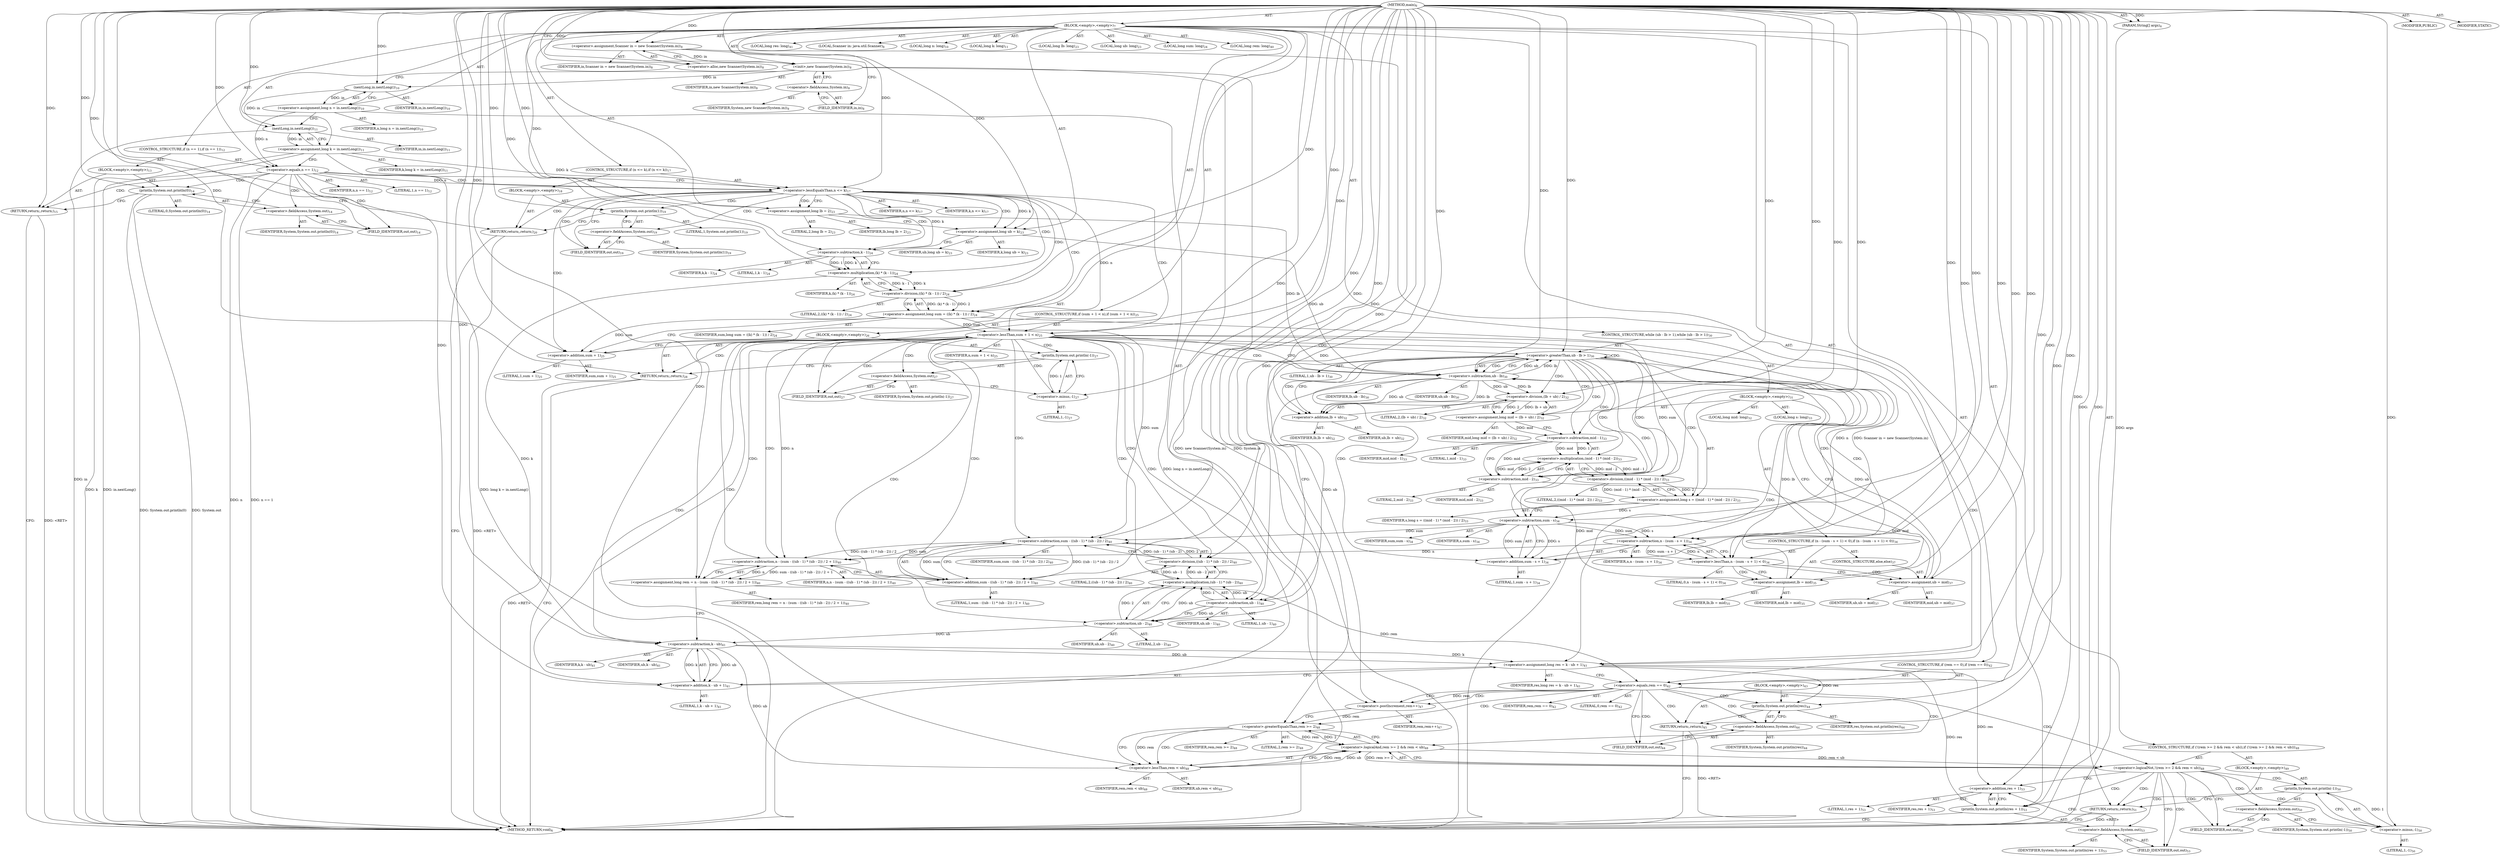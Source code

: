 digraph "main" {  
"19" [label = <(METHOD,main)<SUB>6</SUB>> ]
"20" [label = <(PARAM,String[] args)<SUB>6</SUB>> ]
"21" [label = <(BLOCK,&lt;empty&gt;,&lt;empty&gt;)<SUB>7</SUB>> ]
"4" [label = <(LOCAL,Scanner in: java.util.Scanner)<SUB>8</SUB>> ]
"22" [label = <(&lt;operator&gt;.assignment,Scanner in = new Scanner(System.in))<SUB>8</SUB>> ]
"23" [label = <(IDENTIFIER,in,Scanner in = new Scanner(System.in))<SUB>8</SUB>> ]
"24" [label = <(&lt;operator&gt;.alloc,new Scanner(System.in))<SUB>8</SUB>> ]
"25" [label = <(&lt;init&gt;,new Scanner(System.in))<SUB>8</SUB>> ]
"3" [label = <(IDENTIFIER,in,new Scanner(System.in))<SUB>8</SUB>> ]
"26" [label = <(&lt;operator&gt;.fieldAccess,System.in)<SUB>8</SUB>> ]
"27" [label = <(IDENTIFIER,System,new Scanner(System.in))<SUB>8</SUB>> ]
"28" [label = <(FIELD_IDENTIFIER,in,in)<SUB>8</SUB>> ]
"29" [label = <(LOCAL,long n: long)<SUB>10</SUB>> ]
"30" [label = <(&lt;operator&gt;.assignment,long n = in.nextLong())<SUB>10</SUB>> ]
"31" [label = <(IDENTIFIER,n,long n = in.nextLong())<SUB>10</SUB>> ]
"32" [label = <(nextLong,in.nextLong())<SUB>10</SUB>> ]
"33" [label = <(IDENTIFIER,in,in.nextLong())<SUB>10</SUB>> ]
"34" [label = <(LOCAL,long k: long)<SUB>11</SUB>> ]
"35" [label = <(&lt;operator&gt;.assignment,long k = in.nextLong())<SUB>11</SUB>> ]
"36" [label = <(IDENTIFIER,k,long k = in.nextLong())<SUB>11</SUB>> ]
"37" [label = <(nextLong,in.nextLong())<SUB>11</SUB>> ]
"38" [label = <(IDENTIFIER,in,in.nextLong())<SUB>11</SUB>> ]
"39" [label = <(CONTROL_STRUCTURE,if (n == 1),if (n == 1))<SUB>12</SUB>> ]
"40" [label = <(&lt;operator&gt;.equals,n == 1)<SUB>12</SUB>> ]
"41" [label = <(IDENTIFIER,n,n == 1)<SUB>12</SUB>> ]
"42" [label = <(LITERAL,1,n == 1)<SUB>12</SUB>> ]
"43" [label = <(BLOCK,&lt;empty&gt;,&lt;empty&gt;)<SUB>13</SUB>> ]
"44" [label = <(println,System.out.println(0))<SUB>14</SUB>> ]
"45" [label = <(&lt;operator&gt;.fieldAccess,System.out)<SUB>14</SUB>> ]
"46" [label = <(IDENTIFIER,System,System.out.println(0))<SUB>14</SUB>> ]
"47" [label = <(FIELD_IDENTIFIER,out,out)<SUB>14</SUB>> ]
"48" [label = <(LITERAL,0,System.out.println(0))<SUB>14</SUB>> ]
"49" [label = <(RETURN,return;,return;)<SUB>15</SUB>> ]
"50" [label = <(CONTROL_STRUCTURE,if (n &lt;= k),if (n &lt;= k))<SUB>17</SUB>> ]
"51" [label = <(&lt;operator&gt;.lessEqualsThan,n &lt;= k)<SUB>17</SUB>> ]
"52" [label = <(IDENTIFIER,n,n &lt;= k)<SUB>17</SUB>> ]
"53" [label = <(IDENTIFIER,k,n &lt;= k)<SUB>17</SUB>> ]
"54" [label = <(BLOCK,&lt;empty&gt;,&lt;empty&gt;)<SUB>18</SUB>> ]
"55" [label = <(println,System.out.println(1))<SUB>19</SUB>> ]
"56" [label = <(&lt;operator&gt;.fieldAccess,System.out)<SUB>19</SUB>> ]
"57" [label = <(IDENTIFIER,System,System.out.println(1))<SUB>19</SUB>> ]
"58" [label = <(FIELD_IDENTIFIER,out,out)<SUB>19</SUB>> ]
"59" [label = <(LITERAL,1,System.out.println(1))<SUB>19</SUB>> ]
"60" [label = <(RETURN,return;,return;)<SUB>20</SUB>> ]
"61" [label = <(LOCAL,long lb: long)<SUB>23</SUB>> ]
"62" [label = <(LOCAL,long ub: long)<SUB>23</SUB>> ]
"63" [label = <(&lt;operator&gt;.assignment,long lb = 2)<SUB>23</SUB>> ]
"64" [label = <(IDENTIFIER,lb,long lb = 2)<SUB>23</SUB>> ]
"65" [label = <(LITERAL,2,long lb = 2)<SUB>23</SUB>> ]
"66" [label = <(&lt;operator&gt;.assignment,long ub = k)<SUB>23</SUB>> ]
"67" [label = <(IDENTIFIER,ub,long ub = k)<SUB>23</SUB>> ]
"68" [label = <(IDENTIFIER,k,long ub = k)<SUB>23</SUB>> ]
"69" [label = <(LOCAL,long sum: long)<SUB>24</SUB>> ]
"70" [label = <(&lt;operator&gt;.assignment,long sum = ((k) * (k - 1)) / 2)<SUB>24</SUB>> ]
"71" [label = <(IDENTIFIER,sum,long sum = ((k) * (k - 1)) / 2)<SUB>24</SUB>> ]
"72" [label = <(&lt;operator&gt;.division,((k) * (k - 1)) / 2)<SUB>24</SUB>> ]
"73" [label = <(&lt;operator&gt;.multiplication,(k) * (k - 1))<SUB>24</SUB>> ]
"74" [label = <(IDENTIFIER,k,(k) * (k - 1))<SUB>24</SUB>> ]
"75" [label = <(&lt;operator&gt;.subtraction,k - 1)<SUB>24</SUB>> ]
"76" [label = <(IDENTIFIER,k,k - 1)<SUB>24</SUB>> ]
"77" [label = <(LITERAL,1,k - 1)<SUB>24</SUB>> ]
"78" [label = <(LITERAL,2,((k) * (k - 1)) / 2)<SUB>24</SUB>> ]
"79" [label = <(CONTROL_STRUCTURE,if (sum + 1 &lt; n),if (sum + 1 &lt; n))<SUB>25</SUB>> ]
"80" [label = <(&lt;operator&gt;.lessThan,sum + 1 &lt; n)<SUB>25</SUB>> ]
"81" [label = <(&lt;operator&gt;.addition,sum + 1)<SUB>25</SUB>> ]
"82" [label = <(IDENTIFIER,sum,sum + 1)<SUB>25</SUB>> ]
"83" [label = <(LITERAL,1,sum + 1)<SUB>25</SUB>> ]
"84" [label = <(IDENTIFIER,n,sum + 1 &lt; n)<SUB>25</SUB>> ]
"85" [label = <(BLOCK,&lt;empty&gt;,&lt;empty&gt;)<SUB>26</SUB>> ]
"86" [label = <(println,System.out.println(-1))<SUB>27</SUB>> ]
"87" [label = <(&lt;operator&gt;.fieldAccess,System.out)<SUB>27</SUB>> ]
"88" [label = <(IDENTIFIER,System,System.out.println(-1))<SUB>27</SUB>> ]
"89" [label = <(FIELD_IDENTIFIER,out,out)<SUB>27</SUB>> ]
"90" [label = <(&lt;operator&gt;.minus,-1)<SUB>27</SUB>> ]
"91" [label = <(LITERAL,1,-1)<SUB>27</SUB>> ]
"92" [label = <(RETURN,return;,return;)<SUB>28</SUB>> ]
"93" [label = <(CONTROL_STRUCTURE,while (ub - lb &gt; 1),while (ub - lb &gt; 1))<SUB>30</SUB>> ]
"94" [label = <(&lt;operator&gt;.greaterThan,ub - lb &gt; 1)<SUB>30</SUB>> ]
"95" [label = <(&lt;operator&gt;.subtraction,ub - lb)<SUB>30</SUB>> ]
"96" [label = <(IDENTIFIER,ub,ub - lb)<SUB>30</SUB>> ]
"97" [label = <(IDENTIFIER,lb,ub - lb)<SUB>30</SUB>> ]
"98" [label = <(LITERAL,1,ub - lb &gt; 1)<SUB>30</SUB>> ]
"99" [label = <(BLOCK,&lt;empty&gt;,&lt;empty&gt;)<SUB>31</SUB>> ]
"100" [label = <(LOCAL,long mid: long)<SUB>32</SUB>> ]
"101" [label = <(&lt;operator&gt;.assignment,long mid = (lb + ub) / 2)<SUB>32</SUB>> ]
"102" [label = <(IDENTIFIER,mid,long mid = (lb + ub) / 2)<SUB>32</SUB>> ]
"103" [label = <(&lt;operator&gt;.division,(lb + ub) / 2)<SUB>32</SUB>> ]
"104" [label = <(&lt;operator&gt;.addition,lb + ub)<SUB>32</SUB>> ]
"105" [label = <(IDENTIFIER,lb,lb + ub)<SUB>32</SUB>> ]
"106" [label = <(IDENTIFIER,ub,lb + ub)<SUB>32</SUB>> ]
"107" [label = <(LITERAL,2,(lb + ub) / 2)<SUB>32</SUB>> ]
"108" [label = <(LOCAL,long s: long)<SUB>33</SUB>> ]
"109" [label = <(&lt;operator&gt;.assignment,long s = ((mid - 1) * (mid - 2)) / 2)<SUB>33</SUB>> ]
"110" [label = <(IDENTIFIER,s,long s = ((mid - 1) * (mid - 2)) / 2)<SUB>33</SUB>> ]
"111" [label = <(&lt;operator&gt;.division,((mid - 1) * (mid - 2)) / 2)<SUB>33</SUB>> ]
"112" [label = <(&lt;operator&gt;.multiplication,(mid - 1) * (mid - 2))<SUB>33</SUB>> ]
"113" [label = <(&lt;operator&gt;.subtraction,mid - 1)<SUB>33</SUB>> ]
"114" [label = <(IDENTIFIER,mid,mid - 1)<SUB>33</SUB>> ]
"115" [label = <(LITERAL,1,mid - 1)<SUB>33</SUB>> ]
"116" [label = <(&lt;operator&gt;.subtraction,mid - 2)<SUB>33</SUB>> ]
"117" [label = <(IDENTIFIER,mid,mid - 2)<SUB>33</SUB>> ]
"118" [label = <(LITERAL,2,mid - 2)<SUB>33</SUB>> ]
"119" [label = <(LITERAL,2,((mid - 1) * (mid - 2)) / 2)<SUB>33</SUB>> ]
"120" [label = <(CONTROL_STRUCTURE,if (n - (sum - s + 1) &lt; 0),if (n - (sum - s + 1) &lt; 0))<SUB>34</SUB>> ]
"121" [label = <(&lt;operator&gt;.lessThan,n - (sum - s + 1) &lt; 0)<SUB>34</SUB>> ]
"122" [label = <(&lt;operator&gt;.subtraction,n - (sum - s + 1))<SUB>34</SUB>> ]
"123" [label = <(IDENTIFIER,n,n - (sum - s + 1))<SUB>34</SUB>> ]
"124" [label = <(&lt;operator&gt;.addition,sum - s + 1)<SUB>34</SUB>> ]
"125" [label = <(&lt;operator&gt;.subtraction,sum - s)<SUB>34</SUB>> ]
"126" [label = <(IDENTIFIER,sum,sum - s)<SUB>34</SUB>> ]
"127" [label = <(IDENTIFIER,s,sum - s)<SUB>34</SUB>> ]
"128" [label = <(LITERAL,1,sum - s + 1)<SUB>34</SUB>> ]
"129" [label = <(LITERAL,0,n - (sum - s + 1) &lt; 0)<SUB>34</SUB>> ]
"130" [label = <(&lt;operator&gt;.assignment,lb = mid)<SUB>35</SUB>> ]
"131" [label = <(IDENTIFIER,lb,lb = mid)<SUB>35</SUB>> ]
"132" [label = <(IDENTIFIER,mid,lb = mid)<SUB>35</SUB>> ]
"133" [label = <(CONTROL_STRUCTURE,else,else)<SUB>37</SUB>> ]
"134" [label = <(&lt;operator&gt;.assignment,ub = mid)<SUB>37</SUB>> ]
"135" [label = <(IDENTIFIER,ub,ub = mid)<SUB>37</SUB>> ]
"136" [label = <(IDENTIFIER,mid,ub = mid)<SUB>37</SUB>> ]
"137" [label = <(LOCAL,long rem: long)<SUB>40</SUB>> ]
"138" [label = <(&lt;operator&gt;.assignment,long rem = n - (sum - ((ub - 1) * (ub - 2)) / 2 + 1))<SUB>40</SUB>> ]
"139" [label = <(IDENTIFIER,rem,long rem = n - (sum - ((ub - 1) * (ub - 2)) / 2 + 1))<SUB>40</SUB>> ]
"140" [label = <(&lt;operator&gt;.subtraction,n - (sum - ((ub - 1) * (ub - 2)) / 2 + 1))<SUB>40</SUB>> ]
"141" [label = <(IDENTIFIER,n,n - (sum - ((ub - 1) * (ub - 2)) / 2 + 1))<SUB>40</SUB>> ]
"142" [label = <(&lt;operator&gt;.addition,sum - ((ub - 1) * (ub - 2)) / 2 + 1)<SUB>40</SUB>> ]
"143" [label = <(&lt;operator&gt;.subtraction,sum - ((ub - 1) * (ub - 2)) / 2)<SUB>40</SUB>> ]
"144" [label = <(IDENTIFIER,sum,sum - ((ub - 1) * (ub - 2)) / 2)<SUB>40</SUB>> ]
"145" [label = <(&lt;operator&gt;.division,((ub - 1) * (ub - 2)) / 2)<SUB>40</SUB>> ]
"146" [label = <(&lt;operator&gt;.multiplication,(ub - 1) * (ub - 2))<SUB>40</SUB>> ]
"147" [label = <(&lt;operator&gt;.subtraction,ub - 1)<SUB>40</SUB>> ]
"148" [label = <(IDENTIFIER,ub,ub - 1)<SUB>40</SUB>> ]
"149" [label = <(LITERAL,1,ub - 1)<SUB>40</SUB>> ]
"150" [label = <(&lt;operator&gt;.subtraction,ub - 2)<SUB>40</SUB>> ]
"151" [label = <(IDENTIFIER,ub,ub - 2)<SUB>40</SUB>> ]
"152" [label = <(LITERAL,2,ub - 2)<SUB>40</SUB>> ]
"153" [label = <(LITERAL,2,((ub - 1) * (ub - 2)) / 2)<SUB>40</SUB>> ]
"154" [label = <(LITERAL,1,sum - ((ub - 1) * (ub - 2)) / 2 + 1)<SUB>40</SUB>> ]
"155" [label = <(LOCAL,long res: long)<SUB>41</SUB>> ]
"156" [label = <(&lt;operator&gt;.assignment,long res = k - ub + 1)<SUB>41</SUB>> ]
"157" [label = <(IDENTIFIER,res,long res = k - ub + 1)<SUB>41</SUB>> ]
"158" [label = <(&lt;operator&gt;.addition,k - ub + 1)<SUB>41</SUB>> ]
"159" [label = <(&lt;operator&gt;.subtraction,k - ub)<SUB>41</SUB>> ]
"160" [label = <(IDENTIFIER,k,k - ub)<SUB>41</SUB>> ]
"161" [label = <(IDENTIFIER,ub,k - ub)<SUB>41</SUB>> ]
"162" [label = <(LITERAL,1,k - ub + 1)<SUB>41</SUB>> ]
"163" [label = <(CONTROL_STRUCTURE,if (rem == 0),if (rem == 0))<SUB>42</SUB>> ]
"164" [label = <(&lt;operator&gt;.equals,rem == 0)<SUB>42</SUB>> ]
"165" [label = <(IDENTIFIER,rem,rem == 0)<SUB>42</SUB>> ]
"166" [label = <(LITERAL,0,rem == 0)<SUB>42</SUB>> ]
"167" [label = <(BLOCK,&lt;empty&gt;,&lt;empty&gt;)<SUB>43</SUB>> ]
"168" [label = <(println,System.out.println(res))<SUB>44</SUB>> ]
"169" [label = <(&lt;operator&gt;.fieldAccess,System.out)<SUB>44</SUB>> ]
"170" [label = <(IDENTIFIER,System,System.out.println(res))<SUB>44</SUB>> ]
"171" [label = <(FIELD_IDENTIFIER,out,out)<SUB>44</SUB>> ]
"172" [label = <(IDENTIFIER,res,System.out.println(res))<SUB>44</SUB>> ]
"173" [label = <(RETURN,return;,return;)<SUB>45</SUB>> ]
"174" [label = <(&lt;operator&gt;.postIncrement,rem++)<SUB>47</SUB>> ]
"175" [label = <(IDENTIFIER,rem,rem++)<SUB>47</SUB>> ]
"176" [label = <(CONTROL_STRUCTURE,if (!(rem &gt;= 2 &amp;&amp; rem &lt; ub)),if (!(rem &gt;= 2 &amp;&amp; rem &lt; ub)))<SUB>48</SUB>> ]
"177" [label = <(&lt;operator&gt;.logicalNot,!(rem &gt;= 2 &amp;&amp; rem &lt; ub))<SUB>48</SUB>> ]
"178" [label = <(&lt;operator&gt;.logicalAnd,rem &gt;= 2 &amp;&amp; rem &lt; ub)<SUB>48</SUB>> ]
"179" [label = <(&lt;operator&gt;.greaterEqualsThan,rem &gt;= 2)<SUB>48</SUB>> ]
"180" [label = <(IDENTIFIER,rem,rem &gt;= 2)<SUB>48</SUB>> ]
"181" [label = <(LITERAL,2,rem &gt;= 2)<SUB>48</SUB>> ]
"182" [label = <(&lt;operator&gt;.lessThan,rem &lt; ub)<SUB>48</SUB>> ]
"183" [label = <(IDENTIFIER,rem,rem &lt; ub)<SUB>48</SUB>> ]
"184" [label = <(IDENTIFIER,ub,rem &lt; ub)<SUB>48</SUB>> ]
"185" [label = <(BLOCK,&lt;empty&gt;,&lt;empty&gt;)<SUB>49</SUB>> ]
"186" [label = <(println,System.out.println(-1))<SUB>50</SUB>> ]
"187" [label = <(&lt;operator&gt;.fieldAccess,System.out)<SUB>50</SUB>> ]
"188" [label = <(IDENTIFIER,System,System.out.println(-1))<SUB>50</SUB>> ]
"189" [label = <(FIELD_IDENTIFIER,out,out)<SUB>50</SUB>> ]
"190" [label = <(&lt;operator&gt;.minus,-1)<SUB>50</SUB>> ]
"191" [label = <(LITERAL,1,-1)<SUB>50</SUB>> ]
"192" [label = <(RETURN,return;,return;)<SUB>51</SUB>> ]
"193" [label = <(println,System.out.println(res + 1))<SUB>53</SUB>> ]
"194" [label = <(&lt;operator&gt;.fieldAccess,System.out)<SUB>53</SUB>> ]
"195" [label = <(IDENTIFIER,System,System.out.println(res + 1))<SUB>53</SUB>> ]
"196" [label = <(FIELD_IDENTIFIER,out,out)<SUB>53</SUB>> ]
"197" [label = <(&lt;operator&gt;.addition,res + 1)<SUB>53</SUB>> ]
"198" [label = <(IDENTIFIER,res,res + 1)<SUB>53</SUB>> ]
"199" [label = <(LITERAL,1,res + 1)<SUB>53</SUB>> ]
"200" [label = <(MODIFIER,PUBLIC)> ]
"201" [label = <(MODIFIER,STATIC)> ]
"202" [label = <(METHOD_RETURN,void)<SUB>6</SUB>> ]
  "19" -> "20"  [ label = "AST: "] 
  "19" -> "21"  [ label = "AST: "] 
  "19" -> "200"  [ label = "AST: "] 
  "19" -> "201"  [ label = "AST: "] 
  "19" -> "202"  [ label = "AST: "] 
  "21" -> "4"  [ label = "AST: "] 
  "21" -> "22"  [ label = "AST: "] 
  "21" -> "25"  [ label = "AST: "] 
  "21" -> "29"  [ label = "AST: "] 
  "21" -> "30"  [ label = "AST: "] 
  "21" -> "34"  [ label = "AST: "] 
  "21" -> "35"  [ label = "AST: "] 
  "21" -> "39"  [ label = "AST: "] 
  "21" -> "50"  [ label = "AST: "] 
  "21" -> "61"  [ label = "AST: "] 
  "21" -> "62"  [ label = "AST: "] 
  "21" -> "63"  [ label = "AST: "] 
  "21" -> "66"  [ label = "AST: "] 
  "21" -> "69"  [ label = "AST: "] 
  "21" -> "70"  [ label = "AST: "] 
  "21" -> "79"  [ label = "AST: "] 
  "21" -> "93"  [ label = "AST: "] 
  "21" -> "137"  [ label = "AST: "] 
  "21" -> "138"  [ label = "AST: "] 
  "21" -> "155"  [ label = "AST: "] 
  "21" -> "156"  [ label = "AST: "] 
  "21" -> "163"  [ label = "AST: "] 
  "21" -> "174"  [ label = "AST: "] 
  "21" -> "176"  [ label = "AST: "] 
  "21" -> "193"  [ label = "AST: "] 
  "22" -> "23"  [ label = "AST: "] 
  "22" -> "24"  [ label = "AST: "] 
  "25" -> "3"  [ label = "AST: "] 
  "25" -> "26"  [ label = "AST: "] 
  "26" -> "27"  [ label = "AST: "] 
  "26" -> "28"  [ label = "AST: "] 
  "30" -> "31"  [ label = "AST: "] 
  "30" -> "32"  [ label = "AST: "] 
  "32" -> "33"  [ label = "AST: "] 
  "35" -> "36"  [ label = "AST: "] 
  "35" -> "37"  [ label = "AST: "] 
  "37" -> "38"  [ label = "AST: "] 
  "39" -> "40"  [ label = "AST: "] 
  "39" -> "43"  [ label = "AST: "] 
  "40" -> "41"  [ label = "AST: "] 
  "40" -> "42"  [ label = "AST: "] 
  "43" -> "44"  [ label = "AST: "] 
  "43" -> "49"  [ label = "AST: "] 
  "44" -> "45"  [ label = "AST: "] 
  "44" -> "48"  [ label = "AST: "] 
  "45" -> "46"  [ label = "AST: "] 
  "45" -> "47"  [ label = "AST: "] 
  "50" -> "51"  [ label = "AST: "] 
  "50" -> "54"  [ label = "AST: "] 
  "51" -> "52"  [ label = "AST: "] 
  "51" -> "53"  [ label = "AST: "] 
  "54" -> "55"  [ label = "AST: "] 
  "54" -> "60"  [ label = "AST: "] 
  "55" -> "56"  [ label = "AST: "] 
  "55" -> "59"  [ label = "AST: "] 
  "56" -> "57"  [ label = "AST: "] 
  "56" -> "58"  [ label = "AST: "] 
  "63" -> "64"  [ label = "AST: "] 
  "63" -> "65"  [ label = "AST: "] 
  "66" -> "67"  [ label = "AST: "] 
  "66" -> "68"  [ label = "AST: "] 
  "70" -> "71"  [ label = "AST: "] 
  "70" -> "72"  [ label = "AST: "] 
  "72" -> "73"  [ label = "AST: "] 
  "72" -> "78"  [ label = "AST: "] 
  "73" -> "74"  [ label = "AST: "] 
  "73" -> "75"  [ label = "AST: "] 
  "75" -> "76"  [ label = "AST: "] 
  "75" -> "77"  [ label = "AST: "] 
  "79" -> "80"  [ label = "AST: "] 
  "79" -> "85"  [ label = "AST: "] 
  "80" -> "81"  [ label = "AST: "] 
  "80" -> "84"  [ label = "AST: "] 
  "81" -> "82"  [ label = "AST: "] 
  "81" -> "83"  [ label = "AST: "] 
  "85" -> "86"  [ label = "AST: "] 
  "85" -> "92"  [ label = "AST: "] 
  "86" -> "87"  [ label = "AST: "] 
  "86" -> "90"  [ label = "AST: "] 
  "87" -> "88"  [ label = "AST: "] 
  "87" -> "89"  [ label = "AST: "] 
  "90" -> "91"  [ label = "AST: "] 
  "93" -> "94"  [ label = "AST: "] 
  "93" -> "99"  [ label = "AST: "] 
  "94" -> "95"  [ label = "AST: "] 
  "94" -> "98"  [ label = "AST: "] 
  "95" -> "96"  [ label = "AST: "] 
  "95" -> "97"  [ label = "AST: "] 
  "99" -> "100"  [ label = "AST: "] 
  "99" -> "101"  [ label = "AST: "] 
  "99" -> "108"  [ label = "AST: "] 
  "99" -> "109"  [ label = "AST: "] 
  "99" -> "120"  [ label = "AST: "] 
  "101" -> "102"  [ label = "AST: "] 
  "101" -> "103"  [ label = "AST: "] 
  "103" -> "104"  [ label = "AST: "] 
  "103" -> "107"  [ label = "AST: "] 
  "104" -> "105"  [ label = "AST: "] 
  "104" -> "106"  [ label = "AST: "] 
  "109" -> "110"  [ label = "AST: "] 
  "109" -> "111"  [ label = "AST: "] 
  "111" -> "112"  [ label = "AST: "] 
  "111" -> "119"  [ label = "AST: "] 
  "112" -> "113"  [ label = "AST: "] 
  "112" -> "116"  [ label = "AST: "] 
  "113" -> "114"  [ label = "AST: "] 
  "113" -> "115"  [ label = "AST: "] 
  "116" -> "117"  [ label = "AST: "] 
  "116" -> "118"  [ label = "AST: "] 
  "120" -> "121"  [ label = "AST: "] 
  "120" -> "130"  [ label = "AST: "] 
  "120" -> "133"  [ label = "AST: "] 
  "121" -> "122"  [ label = "AST: "] 
  "121" -> "129"  [ label = "AST: "] 
  "122" -> "123"  [ label = "AST: "] 
  "122" -> "124"  [ label = "AST: "] 
  "124" -> "125"  [ label = "AST: "] 
  "124" -> "128"  [ label = "AST: "] 
  "125" -> "126"  [ label = "AST: "] 
  "125" -> "127"  [ label = "AST: "] 
  "130" -> "131"  [ label = "AST: "] 
  "130" -> "132"  [ label = "AST: "] 
  "133" -> "134"  [ label = "AST: "] 
  "134" -> "135"  [ label = "AST: "] 
  "134" -> "136"  [ label = "AST: "] 
  "138" -> "139"  [ label = "AST: "] 
  "138" -> "140"  [ label = "AST: "] 
  "140" -> "141"  [ label = "AST: "] 
  "140" -> "142"  [ label = "AST: "] 
  "142" -> "143"  [ label = "AST: "] 
  "142" -> "154"  [ label = "AST: "] 
  "143" -> "144"  [ label = "AST: "] 
  "143" -> "145"  [ label = "AST: "] 
  "145" -> "146"  [ label = "AST: "] 
  "145" -> "153"  [ label = "AST: "] 
  "146" -> "147"  [ label = "AST: "] 
  "146" -> "150"  [ label = "AST: "] 
  "147" -> "148"  [ label = "AST: "] 
  "147" -> "149"  [ label = "AST: "] 
  "150" -> "151"  [ label = "AST: "] 
  "150" -> "152"  [ label = "AST: "] 
  "156" -> "157"  [ label = "AST: "] 
  "156" -> "158"  [ label = "AST: "] 
  "158" -> "159"  [ label = "AST: "] 
  "158" -> "162"  [ label = "AST: "] 
  "159" -> "160"  [ label = "AST: "] 
  "159" -> "161"  [ label = "AST: "] 
  "163" -> "164"  [ label = "AST: "] 
  "163" -> "167"  [ label = "AST: "] 
  "164" -> "165"  [ label = "AST: "] 
  "164" -> "166"  [ label = "AST: "] 
  "167" -> "168"  [ label = "AST: "] 
  "167" -> "173"  [ label = "AST: "] 
  "168" -> "169"  [ label = "AST: "] 
  "168" -> "172"  [ label = "AST: "] 
  "169" -> "170"  [ label = "AST: "] 
  "169" -> "171"  [ label = "AST: "] 
  "174" -> "175"  [ label = "AST: "] 
  "176" -> "177"  [ label = "AST: "] 
  "176" -> "185"  [ label = "AST: "] 
  "177" -> "178"  [ label = "AST: "] 
  "178" -> "179"  [ label = "AST: "] 
  "178" -> "182"  [ label = "AST: "] 
  "179" -> "180"  [ label = "AST: "] 
  "179" -> "181"  [ label = "AST: "] 
  "182" -> "183"  [ label = "AST: "] 
  "182" -> "184"  [ label = "AST: "] 
  "185" -> "186"  [ label = "AST: "] 
  "185" -> "192"  [ label = "AST: "] 
  "186" -> "187"  [ label = "AST: "] 
  "186" -> "190"  [ label = "AST: "] 
  "187" -> "188"  [ label = "AST: "] 
  "187" -> "189"  [ label = "AST: "] 
  "190" -> "191"  [ label = "AST: "] 
  "193" -> "194"  [ label = "AST: "] 
  "193" -> "197"  [ label = "AST: "] 
  "194" -> "195"  [ label = "AST: "] 
  "194" -> "196"  [ label = "AST: "] 
  "197" -> "198"  [ label = "AST: "] 
  "197" -> "199"  [ label = "AST: "] 
  "22" -> "28"  [ label = "CFG: "] 
  "25" -> "32"  [ label = "CFG: "] 
  "30" -> "37"  [ label = "CFG: "] 
  "35" -> "40"  [ label = "CFG: "] 
  "63" -> "66"  [ label = "CFG: "] 
  "66" -> "75"  [ label = "CFG: "] 
  "70" -> "81"  [ label = "CFG: "] 
  "138" -> "159"  [ label = "CFG: "] 
  "156" -> "164"  [ label = "CFG: "] 
  "174" -> "179"  [ label = "CFG: "] 
  "193" -> "202"  [ label = "CFG: "] 
  "24" -> "22"  [ label = "CFG: "] 
  "26" -> "25"  [ label = "CFG: "] 
  "32" -> "30"  [ label = "CFG: "] 
  "37" -> "35"  [ label = "CFG: "] 
  "40" -> "47"  [ label = "CFG: "] 
  "40" -> "51"  [ label = "CFG: "] 
  "51" -> "58"  [ label = "CFG: "] 
  "51" -> "63"  [ label = "CFG: "] 
  "72" -> "70"  [ label = "CFG: "] 
  "80" -> "89"  [ label = "CFG: "] 
  "80" -> "95"  [ label = "CFG: "] 
  "94" -> "104"  [ label = "CFG: "] 
  "94" -> "147"  [ label = "CFG: "] 
  "140" -> "138"  [ label = "CFG: "] 
  "158" -> "156"  [ label = "CFG: "] 
  "164" -> "171"  [ label = "CFG: "] 
  "164" -> "174"  [ label = "CFG: "] 
  "177" -> "189"  [ label = "CFG: "] 
  "177" -> "196"  [ label = "CFG: "] 
  "194" -> "197"  [ label = "CFG: "] 
  "197" -> "193"  [ label = "CFG: "] 
  "28" -> "26"  [ label = "CFG: "] 
  "44" -> "49"  [ label = "CFG: "] 
  "49" -> "202"  [ label = "CFG: "] 
  "55" -> "60"  [ label = "CFG: "] 
  "60" -> "202"  [ label = "CFG: "] 
  "73" -> "72"  [ label = "CFG: "] 
  "81" -> "80"  [ label = "CFG: "] 
  "86" -> "92"  [ label = "CFG: "] 
  "92" -> "202"  [ label = "CFG: "] 
  "95" -> "94"  [ label = "CFG: "] 
  "101" -> "113"  [ label = "CFG: "] 
  "109" -> "125"  [ label = "CFG: "] 
  "142" -> "140"  [ label = "CFG: "] 
  "159" -> "158"  [ label = "CFG: "] 
  "168" -> "173"  [ label = "CFG: "] 
  "173" -> "202"  [ label = "CFG: "] 
  "178" -> "177"  [ label = "CFG: "] 
  "186" -> "192"  [ label = "CFG: "] 
  "192" -> "202"  [ label = "CFG: "] 
  "196" -> "194"  [ label = "CFG: "] 
  "45" -> "44"  [ label = "CFG: "] 
  "56" -> "55"  [ label = "CFG: "] 
  "75" -> "73"  [ label = "CFG: "] 
  "87" -> "90"  [ label = "CFG: "] 
  "90" -> "86"  [ label = "CFG: "] 
  "103" -> "101"  [ label = "CFG: "] 
  "111" -> "109"  [ label = "CFG: "] 
  "121" -> "130"  [ label = "CFG: "] 
  "121" -> "134"  [ label = "CFG: "] 
  "130" -> "95"  [ label = "CFG: "] 
  "143" -> "142"  [ label = "CFG: "] 
  "169" -> "168"  [ label = "CFG: "] 
  "179" -> "178"  [ label = "CFG: "] 
  "179" -> "182"  [ label = "CFG: "] 
  "182" -> "178"  [ label = "CFG: "] 
  "187" -> "190"  [ label = "CFG: "] 
  "190" -> "186"  [ label = "CFG: "] 
  "47" -> "45"  [ label = "CFG: "] 
  "58" -> "56"  [ label = "CFG: "] 
  "89" -> "87"  [ label = "CFG: "] 
  "104" -> "103"  [ label = "CFG: "] 
  "112" -> "111"  [ label = "CFG: "] 
  "122" -> "121"  [ label = "CFG: "] 
  "134" -> "95"  [ label = "CFG: "] 
  "145" -> "143"  [ label = "CFG: "] 
  "171" -> "169"  [ label = "CFG: "] 
  "189" -> "187"  [ label = "CFG: "] 
  "113" -> "116"  [ label = "CFG: "] 
  "116" -> "112"  [ label = "CFG: "] 
  "124" -> "122"  [ label = "CFG: "] 
  "146" -> "145"  [ label = "CFG: "] 
  "125" -> "124"  [ label = "CFG: "] 
  "147" -> "150"  [ label = "CFG: "] 
  "150" -> "146"  [ label = "CFG: "] 
  "19" -> "24"  [ label = "CFG: "] 
  "192" -> "202"  [ label = "DDG: &lt;RET&gt;"] 
  "92" -> "202"  [ label = "DDG: &lt;RET&gt;"] 
  "173" -> "202"  [ label = "DDG: &lt;RET&gt;"] 
  "49" -> "202"  [ label = "DDG: &lt;RET&gt;"] 
  "60" -> "202"  [ label = "DDG: &lt;RET&gt;"] 
  "20" -> "202"  [ label = "DDG: args"] 
  "22" -> "202"  [ label = "DDG: Scanner in = new Scanner(System.in)"] 
  "25" -> "202"  [ label = "DDG: System.in"] 
  "25" -> "202"  [ label = "DDG: new Scanner(System.in)"] 
  "30" -> "202"  [ label = "DDG: long n = in.nextLong()"] 
  "35" -> "202"  [ label = "DDG: k"] 
  "37" -> "202"  [ label = "DDG: in"] 
  "35" -> "202"  [ label = "DDG: in.nextLong()"] 
  "35" -> "202"  [ label = "DDG: long k = in.nextLong()"] 
  "40" -> "202"  [ label = "DDG: n"] 
  "40" -> "202"  [ label = "DDG: n == 1"] 
  "44" -> "202"  [ label = "DDG: System.out"] 
  "44" -> "202"  [ label = "DDG: System.out.println(0)"] 
  "19" -> "20"  [ label = "DDG: "] 
  "19" -> "22"  [ label = "DDG: "] 
  "32" -> "30"  [ label = "DDG: in"] 
  "37" -> "35"  [ label = "DDG: in"] 
  "19" -> "63"  [ label = "DDG: "] 
  "51" -> "66"  [ label = "DDG: k"] 
  "19" -> "66"  [ label = "DDG: "] 
  "72" -> "70"  [ label = "DDG: (k) * (k - 1)"] 
  "72" -> "70"  [ label = "DDG: 2"] 
  "140" -> "138"  [ label = "DDG: n"] 
  "140" -> "138"  [ label = "DDG: sum - ((ub - 1) * (ub - 2)) / 2 + 1"] 
  "159" -> "156"  [ label = "DDG: k"] 
  "159" -> "156"  [ label = "DDG: ub"] 
  "19" -> "156"  [ label = "DDG: "] 
  "22" -> "25"  [ label = "DDG: in"] 
  "19" -> "25"  [ label = "DDG: "] 
  "164" -> "174"  [ label = "DDG: rem"] 
  "19" -> "174"  [ label = "DDG: "] 
  "156" -> "193"  [ label = "DDG: res"] 
  "19" -> "193"  [ label = "DDG: "] 
  "25" -> "32"  [ label = "DDG: in"] 
  "19" -> "32"  [ label = "DDG: "] 
  "32" -> "37"  [ label = "DDG: in"] 
  "19" -> "37"  [ label = "DDG: "] 
  "30" -> "40"  [ label = "DDG: n"] 
  "19" -> "40"  [ label = "DDG: "] 
  "19" -> "49"  [ label = "DDG: "] 
  "40" -> "51"  [ label = "DDG: n"] 
  "19" -> "51"  [ label = "DDG: "] 
  "35" -> "51"  [ label = "DDG: k"] 
  "19" -> "60"  [ label = "DDG: "] 
  "73" -> "72"  [ label = "DDG: k"] 
  "73" -> "72"  [ label = "DDG: k - 1"] 
  "19" -> "72"  [ label = "DDG: "] 
  "70" -> "80"  [ label = "DDG: sum"] 
  "19" -> "80"  [ label = "DDG: "] 
  "51" -> "80"  [ label = "DDG: n"] 
  "19" -> "92"  [ label = "DDG: "] 
  "95" -> "94"  [ label = "DDG: ub"] 
  "95" -> "94"  [ label = "DDG: lb"] 
  "19" -> "94"  [ label = "DDG: "] 
  "103" -> "101"  [ label = "DDG: lb + ub"] 
  "103" -> "101"  [ label = "DDG: 2"] 
  "111" -> "109"  [ label = "DDG: (mid - 1) * (mid - 2)"] 
  "111" -> "109"  [ label = "DDG: 2"] 
  "80" -> "140"  [ label = "DDG: n"] 
  "122" -> "140"  [ label = "DDG: n"] 
  "19" -> "140"  [ label = "DDG: "] 
  "143" -> "140"  [ label = "DDG: sum"] 
  "143" -> "140"  [ label = "DDG: ((ub - 1) * (ub - 2)) / 2"] 
  "159" -> "158"  [ label = "DDG: k"] 
  "159" -> "158"  [ label = "DDG: ub"] 
  "19" -> "158"  [ label = "DDG: "] 
  "138" -> "164"  [ label = "DDG: rem"] 
  "19" -> "164"  [ label = "DDG: "] 
  "19" -> "173"  [ label = "DDG: "] 
  "178" -> "177"  [ label = "DDG: rem &gt;= 2"] 
  "178" -> "177"  [ label = "DDG: rem &lt; ub"] 
  "19" -> "192"  [ label = "DDG: "] 
  "156" -> "197"  [ label = "DDG: res"] 
  "19" -> "197"  [ label = "DDG: "] 
  "19" -> "44"  [ label = "DDG: "] 
  "19" -> "55"  [ label = "DDG: "] 
  "75" -> "73"  [ label = "DDG: k"] 
  "19" -> "73"  [ label = "DDG: "] 
  "75" -> "73"  [ label = "DDG: 1"] 
  "70" -> "81"  [ label = "DDG: sum"] 
  "19" -> "81"  [ label = "DDG: "] 
  "90" -> "86"  [ label = "DDG: 1"] 
  "66" -> "95"  [ label = "DDG: ub"] 
  "134" -> "95"  [ label = "DDG: ub"] 
  "19" -> "95"  [ label = "DDG: "] 
  "63" -> "95"  [ label = "DDG: lb"] 
  "130" -> "95"  [ label = "DDG: lb"] 
  "116" -> "130"  [ label = "DDG: mid"] 
  "19" -> "130"  [ label = "DDG: "] 
  "143" -> "142"  [ label = "DDG: sum"] 
  "143" -> "142"  [ label = "DDG: ((ub - 1) * (ub - 2)) / 2"] 
  "19" -> "142"  [ label = "DDG: "] 
  "73" -> "159"  [ label = "DDG: k"] 
  "19" -> "159"  [ label = "DDG: "] 
  "150" -> "159"  [ label = "DDG: ub"] 
  "156" -> "168"  [ label = "DDG: res"] 
  "19" -> "168"  [ label = "DDG: "] 
  "179" -> "178"  [ label = "DDG: rem"] 
  "179" -> "178"  [ label = "DDG: 2"] 
  "182" -> "178"  [ label = "DDG: rem"] 
  "182" -> "178"  [ label = "DDG: ub"] 
  "190" -> "186"  [ label = "DDG: 1"] 
  "19" -> "75"  [ label = "DDG: "] 
  "51" -> "75"  [ label = "DDG: k"] 
  "19" -> "90"  [ label = "DDG: "] 
  "95" -> "103"  [ label = "DDG: lb"] 
  "19" -> "103"  [ label = "DDG: "] 
  "95" -> "103"  [ label = "DDG: ub"] 
  "112" -> "111"  [ label = "DDG: mid - 1"] 
  "112" -> "111"  [ label = "DDG: mid - 2"] 
  "19" -> "111"  [ label = "DDG: "] 
  "122" -> "121"  [ label = "DDG: n"] 
  "122" -> "121"  [ label = "DDG: sum - s + 1"] 
  "19" -> "121"  [ label = "DDG: "] 
  "116" -> "134"  [ label = "DDG: mid"] 
  "19" -> "134"  [ label = "DDG: "] 
  "125" -> "143"  [ label = "DDG: sum"] 
  "19" -> "143"  [ label = "DDG: "] 
  "70" -> "143"  [ label = "DDG: sum"] 
  "145" -> "143"  [ label = "DDG: (ub - 1) * (ub - 2)"] 
  "145" -> "143"  [ label = "DDG: 2"] 
  "174" -> "179"  [ label = "DDG: rem"] 
  "19" -> "179"  [ label = "DDG: "] 
  "179" -> "182"  [ label = "DDG: rem"] 
  "19" -> "182"  [ label = "DDG: "] 
  "159" -> "182"  [ label = "DDG: ub"] 
  "19" -> "190"  [ label = "DDG: "] 
  "95" -> "104"  [ label = "DDG: lb"] 
  "19" -> "104"  [ label = "DDG: "] 
  "95" -> "104"  [ label = "DDG: ub"] 
  "113" -> "112"  [ label = "DDG: mid"] 
  "113" -> "112"  [ label = "DDG: 1"] 
  "116" -> "112"  [ label = "DDG: mid"] 
  "116" -> "112"  [ label = "DDG: 2"] 
  "80" -> "122"  [ label = "DDG: n"] 
  "19" -> "122"  [ label = "DDG: "] 
  "125" -> "122"  [ label = "DDG: sum"] 
  "125" -> "122"  [ label = "DDG: s"] 
  "146" -> "145"  [ label = "DDG: ub - 1"] 
  "146" -> "145"  [ label = "DDG: ub - 2"] 
  "19" -> "145"  [ label = "DDG: "] 
  "101" -> "113"  [ label = "DDG: mid"] 
  "19" -> "113"  [ label = "DDG: "] 
  "113" -> "116"  [ label = "DDG: mid"] 
  "19" -> "116"  [ label = "DDG: "] 
  "125" -> "124"  [ label = "DDG: sum"] 
  "125" -> "124"  [ label = "DDG: s"] 
  "19" -> "124"  [ label = "DDG: "] 
  "147" -> "146"  [ label = "DDG: ub"] 
  "147" -> "146"  [ label = "DDG: 1"] 
  "150" -> "146"  [ label = "DDG: ub"] 
  "150" -> "146"  [ label = "DDG: 2"] 
  "19" -> "125"  [ label = "DDG: "] 
  "70" -> "125"  [ label = "DDG: sum"] 
  "109" -> "125"  [ label = "DDG: s"] 
  "95" -> "147"  [ label = "DDG: ub"] 
  "19" -> "147"  [ label = "DDG: "] 
  "147" -> "150"  [ label = "DDG: ub"] 
  "19" -> "150"  [ label = "DDG: "] 
  "40" -> "51"  [ label = "CDG: "] 
  "40" -> "44"  [ label = "CDG: "] 
  "40" -> "47"  [ label = "CDG: "] 
  "40" -> "49"  [ label = "CDG: "] 
  "40" -> "45"  [ label = "CDG: "] 
  "51" -> "60"  [ label = "CDG: "] 
  "51" -> "73"  [ label = "CDG: "] 
  "51" -> "75"  [ label = "CDG: "] 
  "51" -> "81"  [ label = "CDG: "] 
  "51" -> "56"  [ label = "CDG: "] 
  "51" -> "80"  [ label = "CDG: "] 
  "51" -> "58"  [ label = "CDG: "] 
  "51" -> "70"  [ label = "CDG: "] 
  "51" -> "66"  [ label = "CDG: "] 
  "51" -> "72"  [ label = "CDG: "] 
  "51" -> "63"  [ label = "CDG: "] 
  "51" -> "55"  [ label = "CDG: "] 
  "80" -> "94"  [ label = "CDG: "] 
  "80" -> "145"  [ label = "CDG: "] 
  "80" -> "146"  [ label = "CDG: "] 
  "80" -> "150"  [ label = "CDG: "] 
  "80" -> "95"  [ label = "CDG: "] 
  "80" -> "92"  [ label = "CDG: "] 
  "80" -> "87"  [ label = "CDG: "] 
  "80" -> "138"  [ label = "CDG: "] 
  "80" -> "90"  [ label = "CDG: "] 
  "80" -> "164"  [ label = "CDG: "] 
  "80" -> "158"  [ label = "CDG: "] 
  "80" -> "86"  [ label = "CDG: "] 
  "80" -> "89"  [ label = "CDG: "] 
  "80" -> "142"  [ label = "CDG: "] 
  "80" -> "159"  [ label = "CDG: "] 
  "80" -> "140"  [ label = "CDG: "] 
  "80" -> "143"  [ label = "CDG: "] 
  "80" -> "147"  [ label = "CDG: "] 
  "80" -> "156"  [ label = "CDG: "] 
  "94" -> "94"  [ label = "CDG: "] 
  "94" -> "113"  [ label = "CDG: "] 
  "94" -> "103"  [ label = "CDG: "] 
  "94" -> "104"  [ label = "CDG: "] 
  "94" -> "121"  [ label = "CDG: "] 
  "94" -> "95"  [ label = "CDG: "] 
  "94" -> "112"  [ label = "CDG: "] 
  "94" -> "101"  [ label = "CDG: "] 
  "94" -> "111"  [ label = "CDG: "] 
  "94" -> "116"  [ label = "CDG: "] 
  "94" -> "122"  [ label = "CDG: "] 
  "94" -> "124"  [ label = "CDG: "] 
  "94" -> "125"  [ label = "CDG: "] 
  "94" -> "109"  [ label = "CDG: "] 
  "164" -> "169"  [ label = "CDG: "] 
  "164" -> "179"  [ label = "CDG: "] 
  "164" -> "178"  [ label = "CDG: "] 
  "164" -> "168"  [ label = "CDG: "] 
  "164" -> "173"  [ label = "CDG: "] 
  "164" -> "174"  [ label = "CDG: "] 
  "164" -> "171"  [ label = "CDG: "] 
  "164" -> "177"  [ label = "CDG: "] 
  "177" -> "192"  [ label = "CDG: "] 
  "177" -> "196"  [ label = "CDG: "] 
  "177" -> "197"  [ label = "CDG: "] 
  "177" -> "189"  [ label = "CDG: "] 
  "177" -> "187"  [ label = "CDG: "] 
  "177" -> "190"  [ label = "CDG: "] 
  "177" -> "194"  [ label = "CDG: "] 
  "177" -> "186"  [ label = "CDG: "] 
  "177" -> "193"  [ label = "CDG: "] 
  "121" -> "134"  [ label = "CDG: "] 
  "121" -> "130"  [ label = "CDG: "] 
  "179" -> "182"  [ label = "CDG: "] 
}
